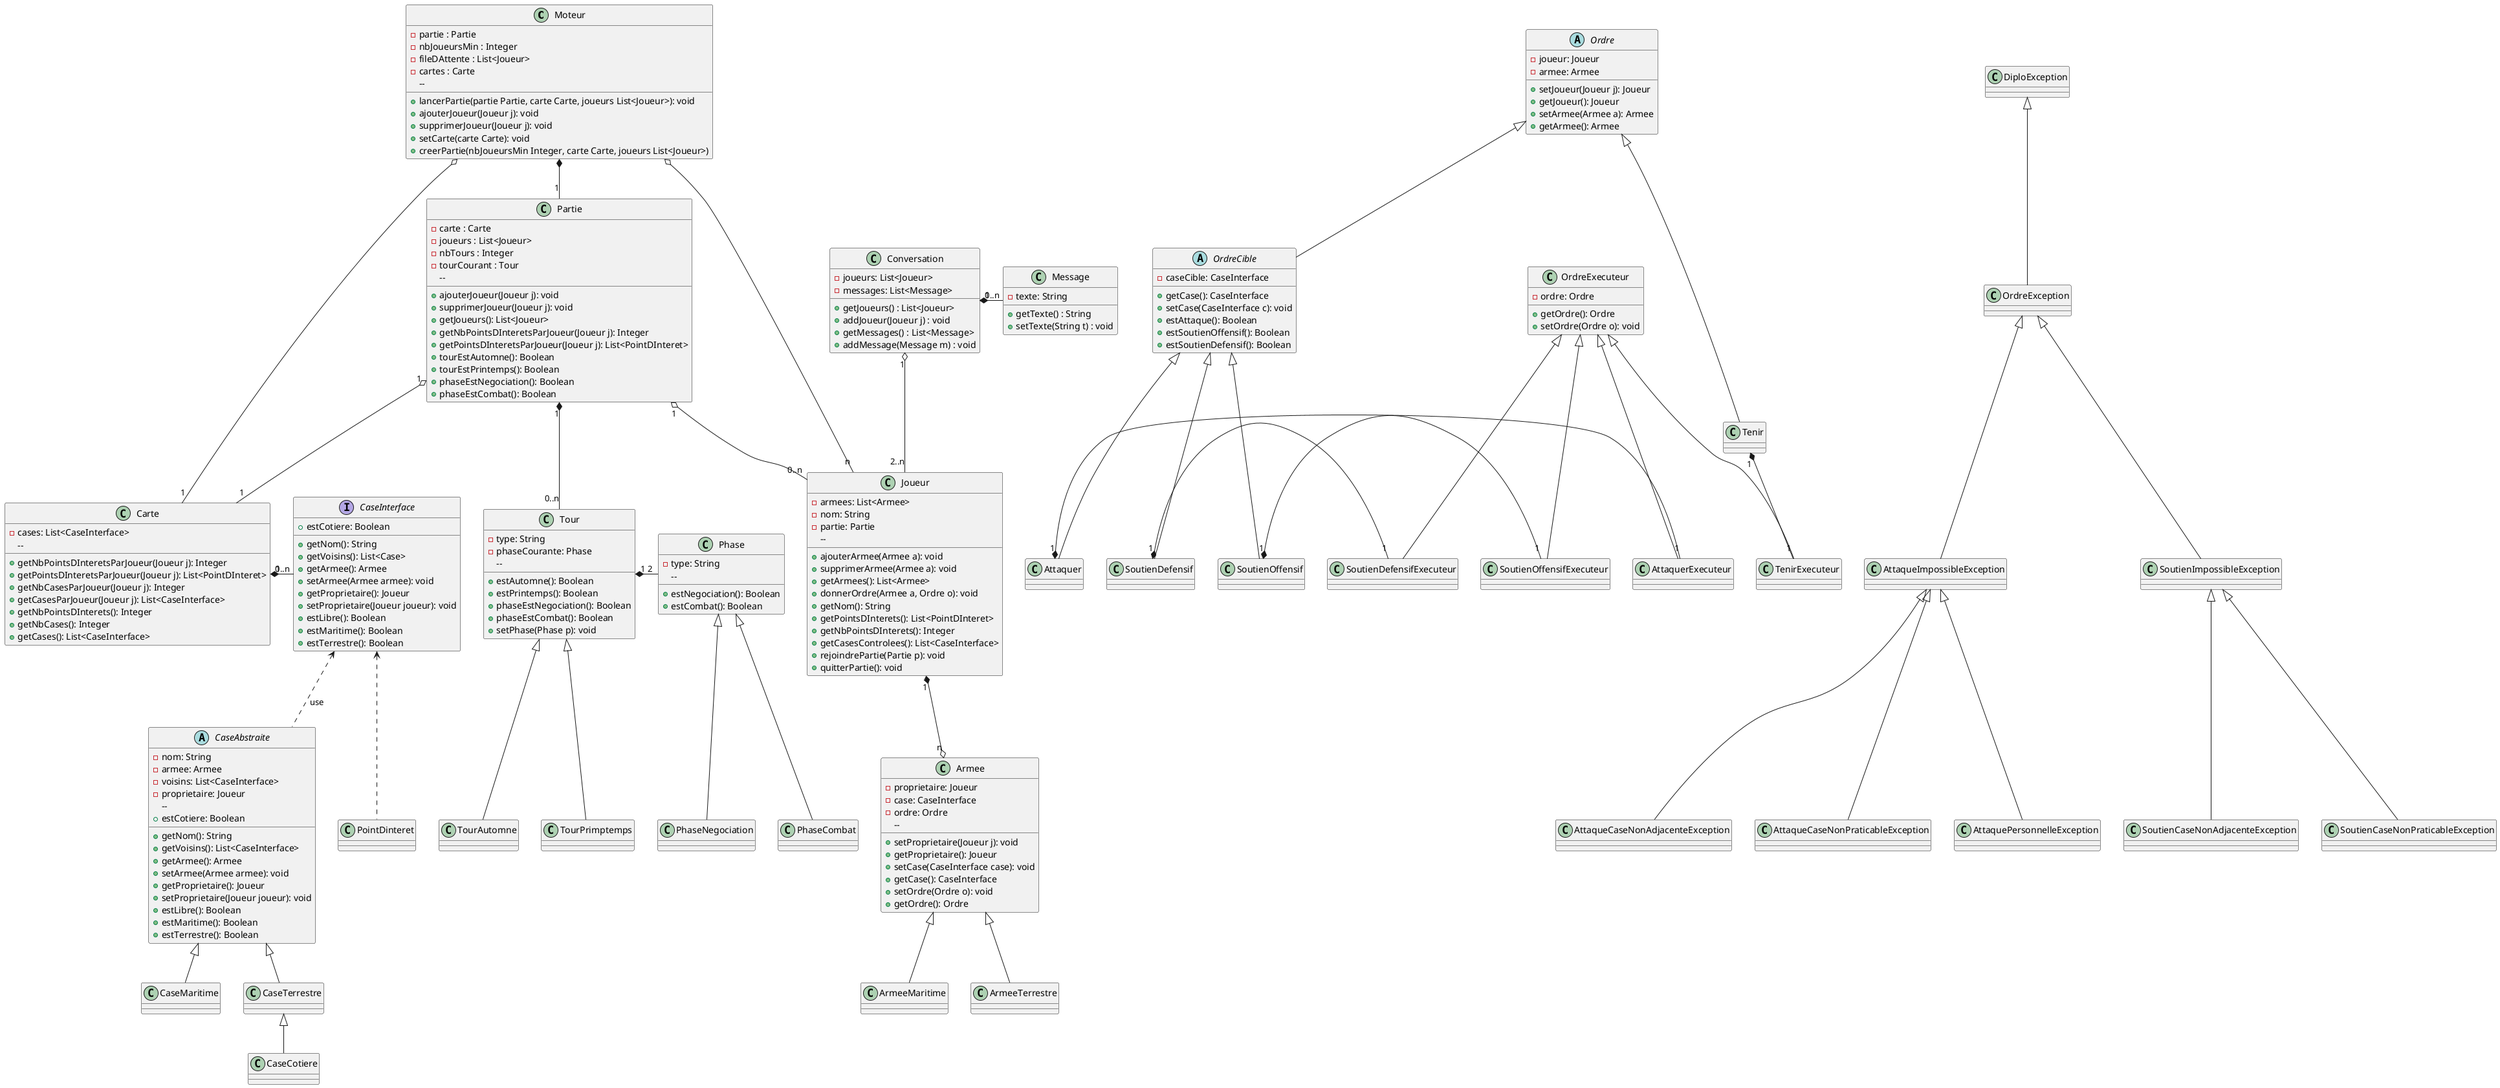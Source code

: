@startuml
' Utilisez http://www.planttext.com/planttext pour compiler
skinparam shadowing false
class Moteur {
- partie : Partie
- nbJoueursMin : Integer
- fileDAttente : List<Joueur>
- cartes : Carte
-- 
+ lancerPartie(partie Partie, carte Carte, joueurs List<Joueur>): void
+ ajouterJoueur(Joueur j): void
+ supprimerJoueur(Joueur j): void
+ setCarte(carte Carte): void
+ creerPartie(nbJoueursMin Integer, carte Carte, joueurs List<Joueur>)
}
class Partie {
- carte : Carte
- joueurs : List<Joueur>
- nbTours : Integer
- tourCourant : Tour
-- 
+ ajouterJoueur(Joueur j): void
+ supprimerJoueur(Joueur j): void
+ getJoueurs(): List<Joueur>
+ getNbPointsDInteretsParJoueur(Joueur j): Integer
+ getPointsDInteretsParJoueur(Joueur j): List<PointDInteret>
+ tourEstAutomne(): Boolean
+ tourEstPrintemps(): Boolean
+ phaseEstNegociation(): Boolean
+ phaseEstCombat(): Boolean
}

interface CaseInterface
abstract CaseAbstraite
Carte "1" *- "0..n" CaseInterface
CaseInterface <.. CaseAbstraite : use
CaseAbstraite <|-- CaseMaritime
CaseAbstraite <|-- CaseTerrestre
CaseTerrestre <|-- CaseCotiere
CaseInterface <.. PointDinteret
class Carte {
- cases: List<CaseInterface>
-- 
+ getNbPointsDInteretsParJoueur(Joueur j): Integer
+ getPointsDInteretsParJoueur(Joueur j): List<PointDInteret>
+ getNbCasesParJoueur(Joueur j): Integer
+ getCasesParJoueur(Joueur j): List<CaseInterface>
+ getNbPointsDInterets(): Integer
+ getNbCases(): Integer
+ getCases(): List<CaseInterface>
}
interface CaseInterface {
+ getNom(): String
+ getVoisins(): List<Case>
+ getArmee(): Armee
+ setArmee(Armee armee): void
+ getProprietaire(): Joueur
+ setProprietaire(Joueur joueur): void
+ estLibre(): Boolean
+ estMaritime(): Boolean
+ estCotiere: Boolean
+ estTerrestre(): Boolean
}
abstract class CaseAbstraite {
- nom: String
- armee: Armee
- voisins: List<CaseInterface>
- proprietaire: Joueur
-- 
+ getNom(): String
+ getVoisins(): List<CaseInterface>
+ getArmee(): Armee
+ setArmee(Armee armee): void
+ getProprietaire(): Joueur
+ setProprietaire(Joueur joueur): void
+ estLibre(): Boolean
+ estMaritime(): Boolean
+ estCotiere: Boolean
+ estTerrestre(): Boolean
}


class Joueur {
- armees: List<Armee>
- nom: String
- partie: Partie
-- 
+ ajouterArmee(Armee a): void
+ supprimerArmee(Armee a): void
+ getArmees(): List<Armee>
+ donnerOrdre(Armee a, Ordre o): void
+ getNom(): String
+ getPointsDInterets(): List<PointDInteret>
+ getNbPointsDInterets(): Integer
+ getCasesControlees(): List<CaseInterface>
+ rejoindrePartie(Partie p): void
+ quitterPartie(): void
}


Armee <|-- ArmeeMaritime
Armee <|-- ArmeeTerrestre
class Armee {
- proprietaire: Joueur
- case: CaseInterface
- ordre: Ordre
-- 
+ setProprietaire(Joueur j): void
+ getProprietaire(): Joueur
+ setCase(CaseInterface case): void
+ getCase(): CaseInterface
+ setOrdre(Ordre o): void
+ getOrdre(): Ordre
}


abstract Tour
abstract Phase
Tour <|-- TourPrimptemps
Tour <|-- TourAutomne
Tour "1" *- "2" Phase
Phase <|-- PhaseNegociation
Phase <|-- PhaseCombat
class Tour {
- type: String
- phaseCourante: Phase
-- 
+ estAutomne(): Boolean
+ estPrintemps(): Boolean
+ phaseEstNegociation(): Boolean
+ phaseEstCombat(): Boolean
+ setPhase(Phase p): void
}
class Phase {
- type: String
-- 
+ estNegociation(): Boolean
+ estCombat(): Boolean
}


abstract Ordre {
- joueur: Joueur
- armee: Armee
+ setJoueur(Joueur j): Joueur
+ getJoueur(): Joueur
+ setArmee(Armee a): Armee
+ getArmee(): Armee
}
abstract OrdreCible {
- caseCible: CaseInterface
+ getCase(): CaseInterface
+ setCase(CaseInterface c): void
+ estAttaque(): Boolean
+ estSoutienOffensif(): Boolean
+ estSoutienDefensif(): Boolean
}
Ordre <|-- OrdreCible
Ordre <|-- Tenir
OrdreCible <|-- SoutienOffensif
OrdreCible <|-- SoutienDefensif
OrdreCible <|-- Attaquer
class OrdreExecuteur {
- ordre: Ordre
+ getOrdre(): Ordre
+ setOrdre(Ordre o): void
}
OrdreExecuteur <|-- SoutienOffensifExecuteur
OrdreExecuteur <|-- SoutienDefensifExecuteur
OrdreExecuteur <|-- AttaquerExecuteur
OrdreExecuteur <|-- TenirExecuteur
SoutienOffensif "1" *- "1" SoutienOffensifExecuteur
SoutienDefensif "1" *- "1" SoutienDefensifExecuteur
Attaquer "1" *- "1" AttaquerExecuteur
Tenir "1" *- "1" TenirExecuteur


DiploException <|-- OrdreException
OrdreException <|-- AttaqueImpossibleException
OrdreException <|-- SoutienImpossibleException
SoutienImpossibleException <|-- SoutienCaseNonAdjacenteException
SoutienImpossibleException <|-- SoutienCaseNonPraticableException
AttaqueImpossibleException <|-- AttaqueCaseNonAdjacenteException
AttaqueImpossibleException <|-- AttaqueCaseNonPraticableException
AttaqueImpossibleException <|-- AttaquePersonnelleException


class Message {
- texte: String
+ getTexte() : String
+ setTexte(String t) : void
}
class Conversation {
- joueurs: List<Joueur>
- messages: List<Message>
+ getJoueurs() : List<Joueur>
+ addJoueur(Joueur j) : void
+ getMessages() : List<Message>
+ addMessage(Message m) : void
}
Conversation "1" *- "0..n" Message
Conversation "1" o-- "2..n" Joueur
Joueur "1" *--o "n" Armee
Partie "1" *-- "0..n" Tour
Partie "1" o-- "0..n" Joueur
Partie "1" o-- "1" Carte
Moteur *-- "1" Partie
Moteur o-- "1" Carte
Moteur o-- "n" Joueur
@enduml
